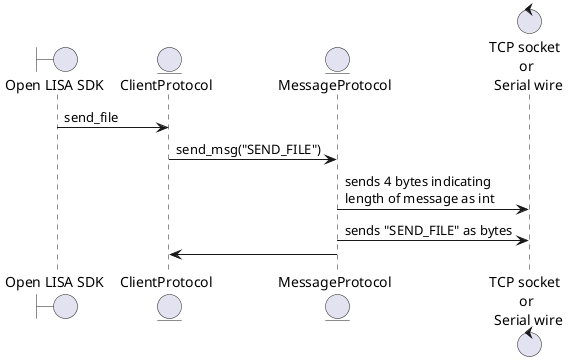 @startuml

boundary "Open LISA SDK" as SDK
entity "ClientProtocol" as CP
entity "MessageProtocol" as MP
control "TCP socket \n or \n Serial wire" as CHANNEL

SDK -> CP : send_file
CP -> MP : send_msg("SEND_FILE")
MP -> CHANNEL : sends 4 bytes indicating \nlength of message as int
MP -> CHANNEL : sends "SEND_FILE" as bytes
CP <- MP
@enduml
